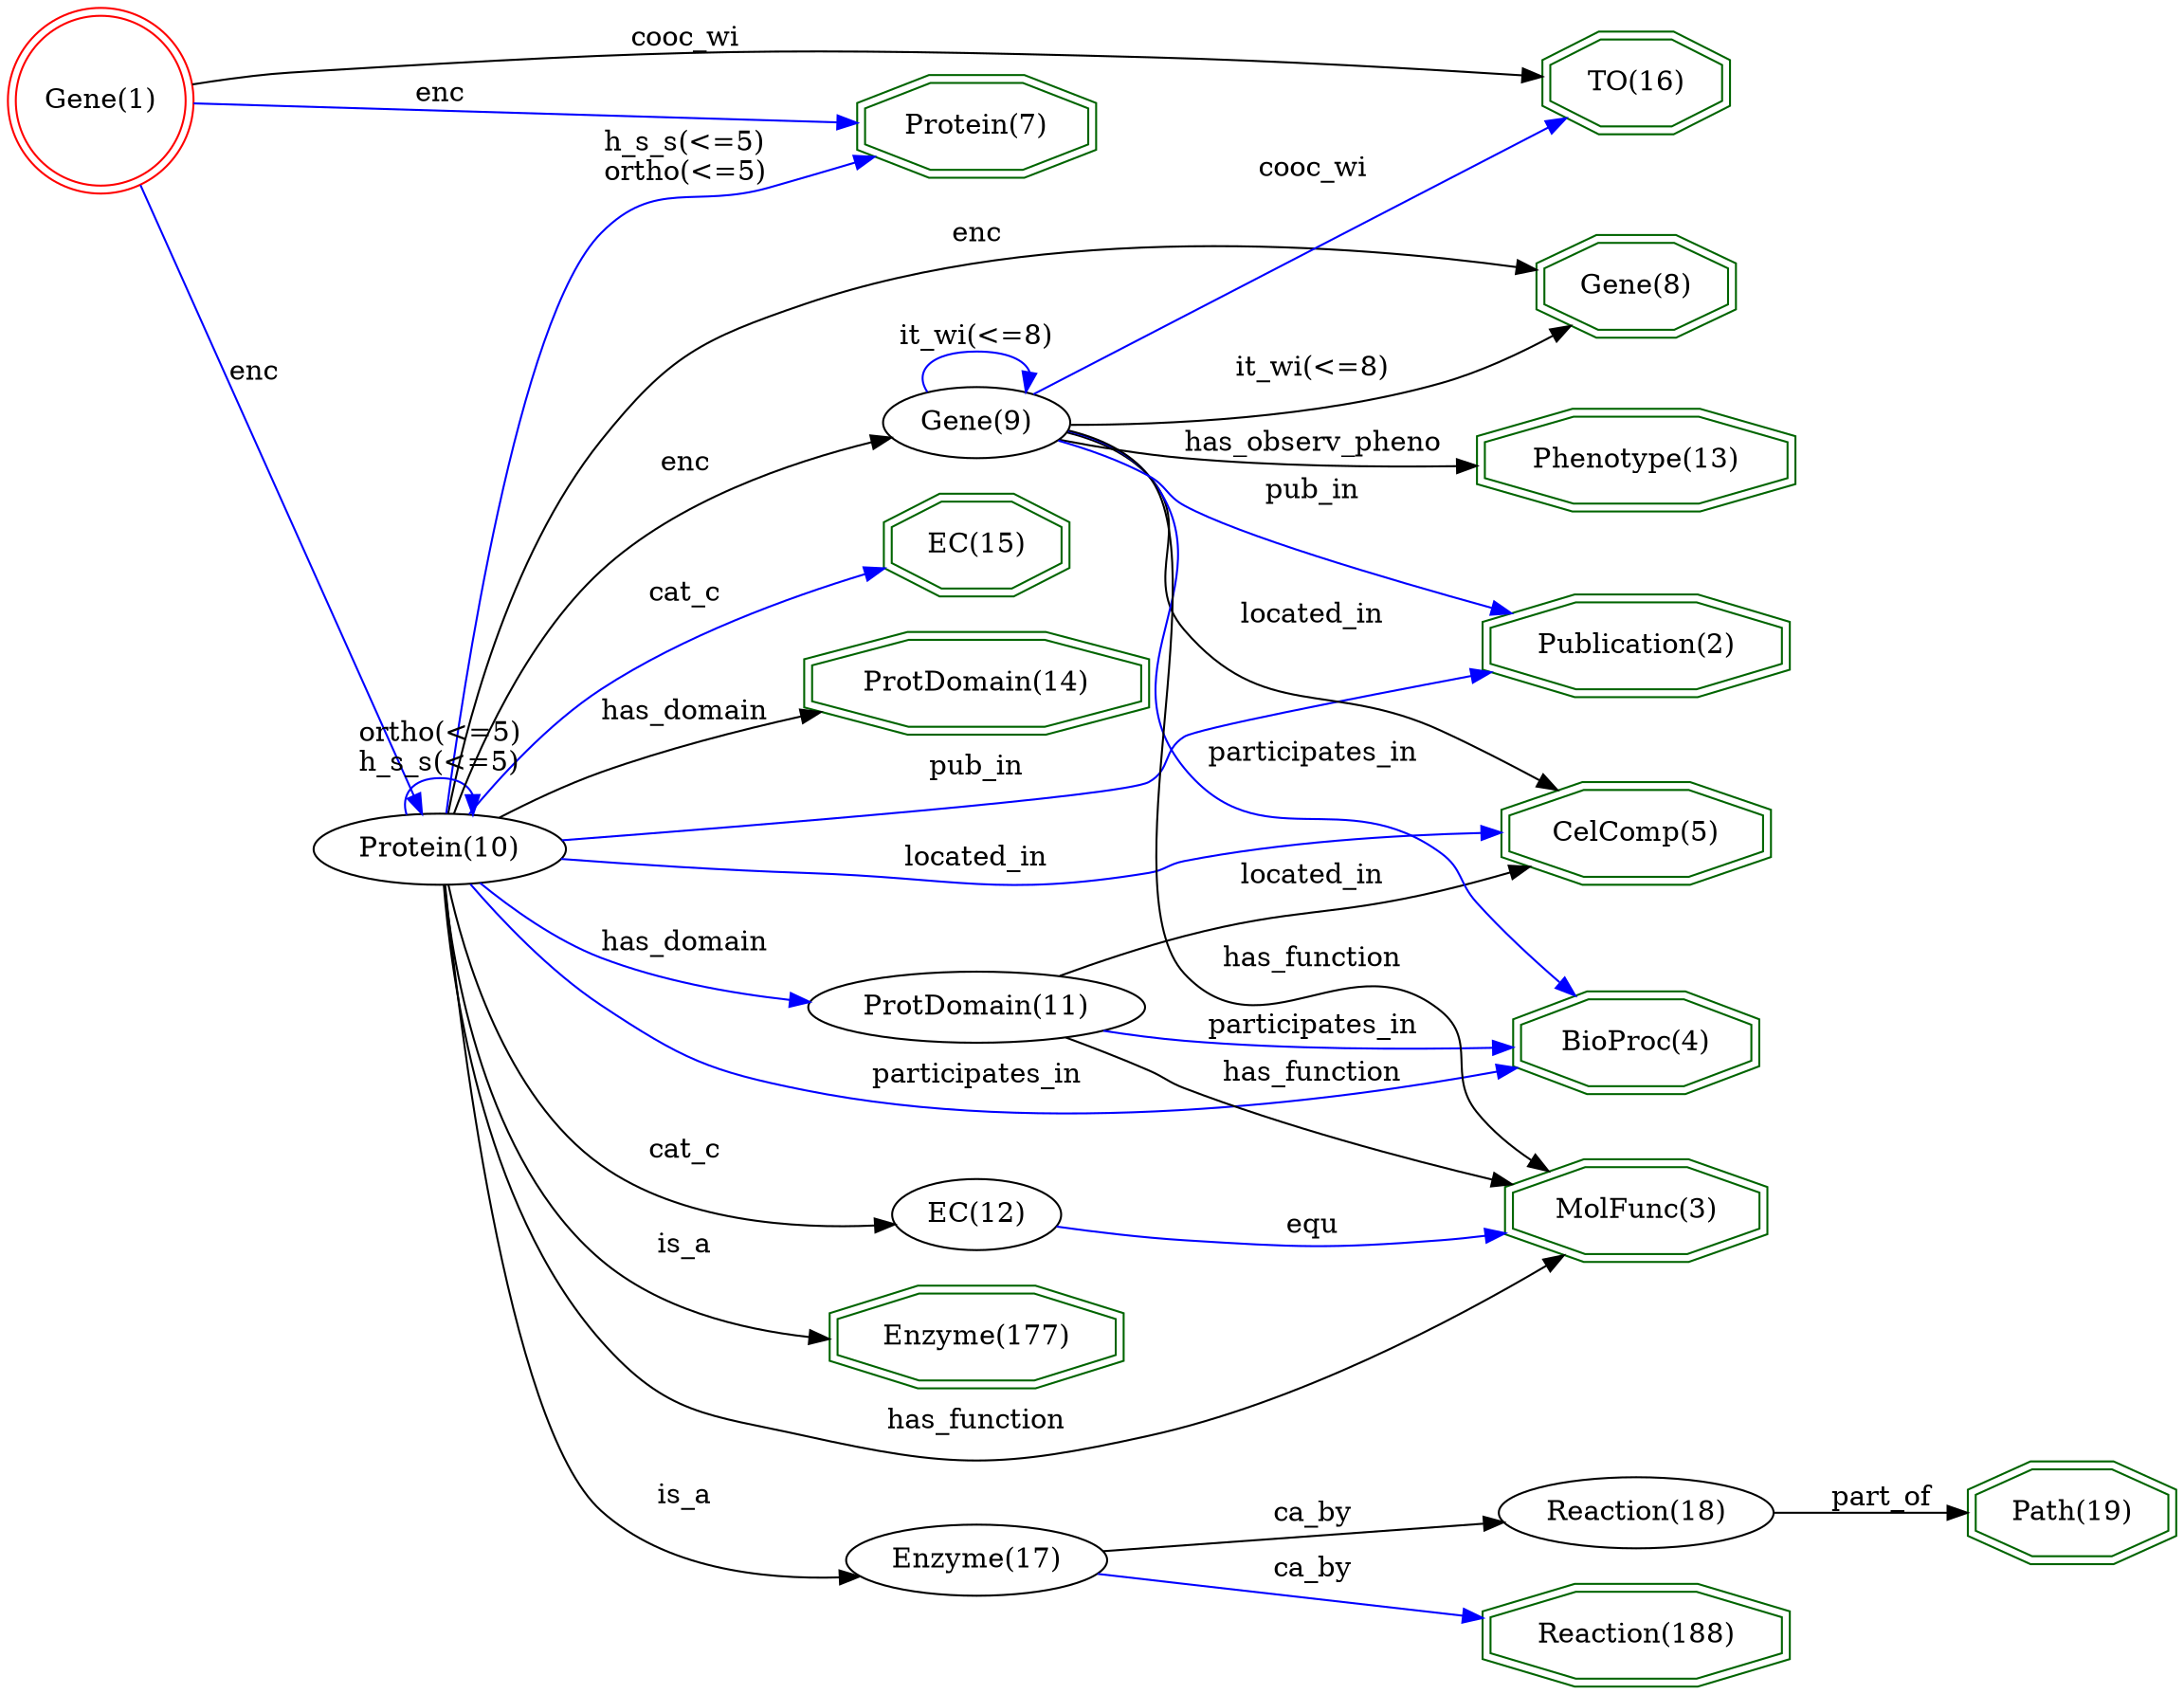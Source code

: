 digraph {
	graph [_draw_="c 9 -#fffffe00 C 7 -#ffffff P 4 0 0 0 805.08 956.4 805.08 956.4 0 ",
		bb="0,0,956.4,805.08",
		rankdir=LR,
		xdotversion=1.7
	];
	node [label="\N"];
	"EC(15)"	[_draw_="c 7 -#006400 p 8 462.92 538.54 462.92 553.46 439.94 564 407.44 564 384.46 553.46 384.46 538.54 407.44 528 439.94 528 c 7 -#006400 \
p 8 466.93 535.98 466.93 556.02 440.82 568 406.56 568 380.45 556.02 380.45 535.98 406.56 524 440.82 524 ",
		_ldraw_="F 14 11 -Times-Roman c 7 -#000000 T 423.69 541.8 0 41.21 6 -EC(15) ",
		color=darkgreen,
		height=0.61111,
		pos="423.69,546",
		shape=doubleoctagon,
		width=1.1977];
	"TO(16)"	[_draw_="c 7 -#006400 p 8 752.33 759.54 752.33 774.46 729.21 785 696.53 785 673.41 774.46 673.41 759.54 696.53 749 729.21 749 c 7 -#006400 \
p 8 756.33 756.97 756.33 777.03 730.08 789 695.66 789 669.41 777.03 669.41 756.97 695.66 745 730.08 745 ",
		_ldraw_="F 14 11 -Times-Roman c 7 -#000000 T 712.87 762.8 0 41.74 6 -TO(16) ",
		color=darkgreen,
		height=0.61111,
		pos="712.87,767",
		shape=doubleoctagon,
		width=1.2077];
	"ProtDomain(14)"	[_draw_="c 7 -#006400 p 8 497.55 476.54 497.55 491.46 454.28 502 393.1 502 349.84 491.46 349.84 476.54 393.1 466 454.28 466 c 7 -#006400 \
p 8 501.55 473.4 501.55 494.6 454.76 506 392.62 506 345.83 494.6 345.83 473.4 392.62 462 454.76 462 ",
		_ldraw_="F 14 11 -Times-Roman c 7 -#000000 T 423.69 479.8 0 91.77 14 -ProtDomain(14) ",
		color=darkgreen,
		height=0.61111,
		pos="423.69,484",
		shape=doubleoctagon,
		width=2.1578];
	"CelComp(5)"	[_draw_="c 7 -#006400 p 8 771.47 404.54 771.47 419.46 737.14 430 688.59 430 654.27 419.46 654.27 404.54 688.59 394 737.14 394 c 7 -#006400 \
p 8 775.46 401.59 775.46 422.41 737.74 434 688 434 650.28 422.41 650.28 401.59 688 390 737.74 390 ",
		_ldraw_="F 14 11 -Times-Roman c 7 -#000000 T 712.87 407.8 0 69.99 10 -CelComp(5) ",
		color=darkgreen,
		height=0.61111,
		pos="712.87,412",
		shape=doubleoctagon,
		width=1.7443];
	"Path(19)"	[_draw_="c 7 -#006400 p 8 952.32 72.54 952.32 87.46 926.65 98 890.35 98 864.68 87.46 864.68 72.54 890.35 62 926.65 62 c 7 -#006400 p 8 956.31 \
69.86 956.31 90.14 927.44 102 889.56 102 860.69 90.14 860.69 69.86 889.56 58 927.44 58 ",
		_ldraw_="F 14 11 -Times-Roman c 7 -#000000 T 908.5 75.8 0 48.21 8 -Path(19) ",
		color=darkgreen,
		height=0.61111,
		pos="908.5,80",
		shape=doubleoctagon,
		width=1.3307];
	"Reaction(188)"	[_draw_="c 7 -#006400 p 8 778.75 14.54 778.75 29.46 740.16 40 685.58 40 646.99 29.46 646.99 14.54 685.58 4 740.16 4 c 7 -#006400 p 8 782.76 \
11.49 782.76 32.51 740.7 44 685.04 44 642.98 32.51 642.98 11.49 685.04 0 740.7 0 ",
		_ldraw_="F 14 11 -Times-Roman c 7 -#000000 T 712.87 17.8 0 80.08 13 -Reaction(188) ",
		color=darkgreen,
		height=0.61111,
		pos="712.87,22",
		shape=doubleoctagon,
		width=1.9359];
	"BioProc(4)"	[_draw_="c 7 -#006400 p 8 766.32 301.54 766.32 316.46 735.01 327 690.73 327 659.42 316.46 659.42 301.54 690.73 291 735.01 291 c 7 -#006400 \
p 8 770.32 298.67 770.32 319.33 735.67 331 690.07 331 655.42 319.33 655.42 298.67 690.07 287 735.67 287 ",
		_ldraw_="F 14 11 -Times-Roman c 7 -#000000 T 712.87 304.8 0 62.21 10 -BioProc(4) ",
		color=darkgreen,
		height=0.61111,
		pos="712.87,309",
		shape=doubleoctagon,
		width=1.5966];
	"MolFunc(3)"	[_draw_="c 7 -#006400 p 8 770.26 221.54 770.26 236.46 736.64 247 689.1 247 655.48 236.46 655.48 221.54 689.1 211 736.64 211 c 7 -#006400 \
p 8 774.27 218.61 774.27 239.39 737.26 251 688.48 251 651.47 239.39 651.47 218.61 688.48 207 737.26 207 ",
		_ldraw_="F 14 11 -Times-Roman c 7 -#000000 T 712.87 224.8 0 67.66 10 -MolFunc(3) ",
		color=darkgreen,
		height=0.61111,
		pos="712.87,229",
		shape=doubleoctagon,
		width=1.7];
	"Phenotype(13)"	[_draw_="c 7 -#006400 p 8 779.98 579.54 779.98 594.46 740.67 605 685.07 605 645.76 594.46 645.76 579.54 685.07 569 740.67 569 c 7 -#006400 \
p 8 783.96 576.47 783.96 597.53 741.19 609 684.55 609 641.77 597.53 641.77 576.47 684.55 565 741.19 565 ",
		_ldraw_="F 14 11 -Times-Roman c 7 -#000000 T 712.87 582.8 0 82.43 13 -Phenotype(13) ",
		color=darkgreen,
		height=0.61111,
		pos="712.87,587",
		shape=doubleoctagon,
		width=1.9805];
	"Gene(8)"	[_draw_="c 7 -#006400 p 8 754.98 661.54 754.98 676.46 730.31 687 695.43 687 670.76 676.46 670.76 661.54 695.43 651 730.31 651 c 7 -#006400 \
p 8 758.96 658.9 758.96 679.1 731.12 691 694.61 691 666.78 679.1 666.78 658.9 694.61 647 731.12 647 ",
		_ldraw_="F 14 11 -Times-Roman c 7 -#000000 T 712.87 664.8 0 45.86 7 -Gene(8) ",
		color=darkgreen,
		height=0.61111,
		pos="712.87,669",
		shape=doubleoctagon,
		width=1.286];
	"Publication(2)"	[_draw_="c 7 -#006400 p 8 778.77 492.54 778.77 507.46 740.16 518 685.57 518 646.97 507.46 646.97 492.54 685.57 482 740.16 482 c 7 -#006400 \
p 8 782.78 489.49 782.78 510.51 740.7 522 685.04 522 642.96 510.51 642.96 489.49 685.04 478 740.7 478 ",
		_ldraw_="F 14 11 -Times-Roman c 7 -#000000 T 712.87 495.8 0 80.1 14 -Publication(2) ",
		color=darkgreen,
		height=0.61111,
		pos="712.87,500",
		shape=doubleoctagon,
		width=1.9362];
	"Protein(7)"	[_draw_="c 7 -#006400 p 8 473.21 743.54 473.21 758.46 444.2 769 403.18 769 374.17 758.46 374.17 743.54 403.18 733 444.2 733 c 7 -#006400 \
p 8 477.19 740.74 477.19 761.26 444.9 773 402.48 773 370.19 761.26 370.19 740.74 402.48 729 444.9 729 ",
		_ldraw_="F 14 11 -Times-Roman c 7 -#000000 T 423.69 746.8 0 56.77 10 -Protein(7) ",
		color=darkgreen,
		height=0.61111,
		pos="423.69,751",
		shape=doubleoctagon,
		width=1.4931];
	"Enzyme(177)"	[_draw_="c 7 -#006400 p 8 486.76 156.54 486.76 171.46 449.81 182 397.57 182 360.62 171.46 360.62 156.54 397.57 146 449.81 146 c 7 -#006400 \
p 8 490.76 153.53 490.76 174.47 450.37 186 397.01 186 356.62 174.47 356.62 153.53 397.01 142 450.37 142 ",
		_ldraw_="F 14 11 -Times-Roman c 7 -#000000 T 423.69 159.8 0 76.19 11 -Enzyme(177) ",
		color=darkgreen,
		height=0.61111,
		pos="423.69,164",
		shape=doubleoctagon,
		width=1.8621];
	"Gene(1)"	[_draw_="c 7 -#ff0000 e 43.08 762 39.15 39.15 c 7 -#ff0000 e 43.08 762 43.15 43.15 ",
		_ldraw_="F 14 11 -Times-Roman c 7 -#000000 T 43.08 757.8 0 45.86 7 -Gene(1) ",
		color=red,
		height=1.1966,
		pos="43.077,762",
		shape=doublecircle,
		width=1.1966];
	"Gene(1)" -> "TO(16)"	[_draw_="c 7 -#000000 B 13 85.7 770.04 91.88 771.11 98.17 772.13 104.15 773 120.71 775.4 124.89 775.91 141.58 777 301.16 787.46 341.55 787.69 \
501.37 782 555.15 780.09 616.52 775.43 659.06 771.81 ",
		_hdraw_="S 5 -solid c 7 -#000000 C 7 -#000000 P 3 659.52 775.28 669.18 770.94 658.92 768.31 ",
		_ldraw_="F 14 11 -Times-Roman c 7 -#000000 T 294.18 787.8 0 47.43 7 -cooc_wi ",
		color=black,
		label=cooc_wi,
		lp="294.18,792",
		pos="e,669.18,770.94 85.702,770.04 91.876,771.11 98.172,772.13 104.15,773 120.71,775.4 124.89,775.91 141.58,777 301.16,787.46 341.55,\
787.69 501.37,782 555.15,780.09 616.52,775.43 659.06,771.81"];
	"Gene(1)" -> "Protein(7)"	[_draw_="c 7 -#0000ff B 4 86.41 760.77 152.98 758.84 282.53 755.07 359.95 752.82 ",
		_hdraw_="S 5 -solid c 7 -#0000ff C 7 -#0000ff P 3 360.16 756.32 370.06 752.53 359.96 749.32 ",
		_ldraw_="F 14 11 -Times-Roman c 7 -#000000 T 191.97 761.8 0 19.43 3 -enc ",
		color=blue,
		label=enc,
		lp="191.97,766",
		pos="e,370.06,752.53 86.407,760.77 152.98,758.84 282.53,755.07 359.95,752.82"];
	"Protein(10)"	[_draw_="c 7 -#000000 e 191.97 405 50.27 18 ",
		_ldraw_="F 14 11 -Times-Roman c 7 -#000000 T 191.97 400.8 0 63.77 11 -Protein(10) ",
		height=0.5,
		pos="191.97,405",
		width=1.3996];
	"Gene(1)" -> "Protein(10)"	[_draw_="c 7 -#0000ff B 4 60.36 722.43 90.42 649.37 153.93 495.03 179.72 432.33 ",
		_hdraw_="S 5 -solid c 7 -#0000ff C 7 -#0000ff P 3 182.96 433.67 183.53 423.09 176.48 431 ",
		_ldraw_="F 14 11 -Times-Roman c 7 -#000000 T 113.87 617.8 0 19.43 3 -enc ",
		color=blue,
		label=enc,
		lp="113.87,622",
		pos="e,183.53,423.09 60.358,722.43 90.421,649.37 153.93,495.03 179.72,432.33"];
	"Protein(10)" -> "EC(15)"	[_draw_="c 7 -#0000ff B 7 204.49 422.46 216.6 439.65 237.12 465.63 260.35 482 294.05 505.74 337.79 522.32 371.38 532.65 ",
		_hdraw_="S 5 -solid c 7 -#0000ff C 7 -#0000ff P 3 370.42 536.02 381 535.53 372.42 529.31 ",
		_ldraw_="F 14 11 -Times-Roman c 7 -#000000 T 294.18 519.8 0 29.53 5 -cat_c ",
		color=blue,
		label=cat_c,
		lp="294.18,524",
		pos="e,381,535.53 204.49,422.46 216.6,439.65 237.12,465.63 260.35,482 294.05,505.74 337.79,522.32 371.38,532.65"];
	"Protein(10)" -> "ProtDomain(14)"	[_draw_="c 7 -#000000 B 7 216.46 420.8 229.04 428.69 245.06 437.84 260.35 444 286.73 454.63 316.69 462.98 343.63 469.24 ",
		_hdraw_="S 5 -solid c 7 -#000000 C 7 -#000000 P 3 342.88 472.66 353.41 471.46 344.43 465.83 ",
		_ldraw_="F 14 11 -Times-Roman c 7 -#000000 T 294.18 466.8 0 67.66 10 -has_domain ",
		color=black,
		label=has_domain,
		lp="294.18,471",
		pos="e,353.41,471.46 216.46,420.8 229.04,428.69 245.06,437.84 260.35,444 286.73,454.63 316.69,462.98 343.63,469.24"];
	"Protein(10)" -> "CelComp(5)"	[_draw_="c 7 -#0000ff B 13 241.17 400.65 271.28 398.15 310.87 395.26 346.01 394 415.01 391.52 432.73 386.47 501.37 394 509.52 394.89 511.26 \
396.81 519.37 398 559.07 403.82 603.75 407.26 640.06 409.27 ",
		_hdraw_="S 5 -solid c 7 -#0000ff C 7 -#0000ff P 3 639.9 412.77 650.07 409.8 640.27 405.78 ",
		_ldraw_="F 14 11 -Times-Roman c 7 -#000000 T 423.69 396.8 0 58.31 10 -located_in ",
		color=blue,
		label=located_in,
		lp="423.69,401",
		pos="e,650.07,409.8 241.17,400.65 271.28,398.15 310.87,395.26 346.01,394 415.01,391.52 432.73,386.47 501.37,394 509.52,394.89 511.26,\
396.81 519.37,398 559.07,403.82 603.75,407.26 640.06,409.27"];
	"Protein(10)" -> "BioProc(4)"	[_draw_="c 7 -#0000ff B 10 205.36 387.62 217.83 371.03 238.34 346.08 260.35 329 294.16 302.76 304.41 295.06 346.01 285 451.49 259.49 578.73 \
278.6 651.98 294.22 ",
		_hdraw_="S 5 -solid c 7 -#0000ff C 7 -#0000ff P 3 651.43 297.68 661.94 296.39 652.92 290.84 ",
		_ldraw_="F 14 11 -Times-Roman c 7 -#000000 T 423.69 287.8 0 82.41 15 -participates_in ",
		color=blue,
		label=participates_in,
		lp="423.69,292",
		pos="e,661.94,296.39 205.36,387.62 217.83,371.03 238.34,346.08 260.35,329 294.16,302.76 304.41,295.06 346.01,285 451.49,259.49 578.73,\
278.6 651.98,294.22"];
	"Protein(10)" -> "MolFunc(3)"	[_draw_="c 7 -#000000 B 13 193.53 386.79 195.73 343.91 206.62 235.1 260.35 167 287.38 132.74 303.79 130.02 346.01 119 412.82 101.56 434.31 \
102.53 501.37 119 566.85 135.08 634.55 175.49 674.93 202.59 ",
		_hdraw_="S 5 -solid c 7 -#000000 C 7 -#000000 P 3 673.13 205.6 683.36 208.33 677.06 199.81 ",
		_ldraw_="F 14 11 -Times-Roman c 7 -#000000 T 423.69 121.8 0 72.32 12 -has_function ",
		color=black,
		label=has_function,
		lp="423.69,126",
		pos="e,683.36,208.33 193.53,386.79 195.73,343.91 206.62,235.1 260.35,167 287.38,132.74 303.79,130.02 346.01,119 412.82,101.56 434.31,\
102.53 501.37,119 566.85,135.08 634.55,175.49 674.93,202.59"];
	"Protein(10)" -> "Gene(8)"	[_draw_="c 7 -#000000 B 10 196.02 423.19 202.7 458.77 221.22 538.9 260.35 594 288.66 633.85 300.55 645.03 346.01 663 449.55 703.93 582.79 \
691.63 656.54 679.8 ",
		_hdraw_="S 5 -solid c 7 -#000000 C 7 -#000000 P 3 657.25 683.23 666.54 678.14 656.11 676.33 ",
		_ldraw_="F 14 11 -Times-Roman c 7 -#000000 T 423.69 692.8 0 19.43 3 -enc ",
		color=black,
		label=enc,
		lp="423.69,697",
		pos="e,666.54,678.14 196.02,423.19 202.7,458.77 221.22,538.9 260.35,594 288.66,633.85 300.55,645.03 346.01,663 449.55,703.93 582.79,691.63 \
656.54,679.8"];
	"Protein(10)" -> "Publication(2)"	[_draw_="c 7 -#0000ff B 10 240.98 409.36 324.79 417.11 490.03 433.01 501.37 439 512.24 444.74 508.79 453.75 519.37 460 538.64 471.38 588.64 \
481.59 632.86 488.85 ",
		_hdraw_="S 5 -solid c 7 -#0000ff C 7 -#0000ff P 3 632.35 492.31 642.78 490.45 633.46 485.4 ",
		_ldraw_="F 14 11 -Times-Roman c 7 -#000000 T 423.69 441.8 0 38.89 6 -pub_in ",
		color=blue,
		label=pub_in,
		lp="423.69,446",
		pos="e,642.78,490.45 240.98,409.36 324.79,417.11 490.03,433.01 501.37,439 512.24,444.74 508.79,453.75 519.37,460 538.64,471.38 588.64,\
481.59 632.86,488.85"];
	"Protein(10)" -> "Protein(7)"	[_draw_="c 7 -#0000ff B 7 194.83 423.07 201.07 480.27 222.98 655.92 260.35 697 260.85 697.55 323.39 718.26 370.68 733.86 ",
		_hdraw_="S 5 -solid c 7 -#0000ff C 7 -#0000ff P 3 369.63 737.2 380.22 737.01 371.82 730.55 ",
		_ldraw_="F 14 11 -Times-Roman c 7 -#000000 T 294.18 735.8 0 64.01 10 -h_s_s(<=5) F 14 11 -Times-Roman c 7 -#000000 T 294.18 721.8 0 61.67 \
10 -ortho(<=5) ",
		color=blue,
		label="h_s_s(<=5)\northo(<=5)",
		lp="294.18,733",
		pos="e,380.22,737.01 194.83,423.07 201.07,480.27 222.98,655.92 260.35,697 260.85,697.55 323.39,718.26 370.68,733.86"];
	"Protein(10)" -> "Enzyme(177)"	[_draw_="c 7 -#000000 B 7 193.44 386.81 195.49 347.21 206.14 252.73 260.35 203 283.57 181.7 316.35 171.46 346.37 166.72 ",
		_hdraw_="S 5 -solid c 7 -#000000 C 7 -#000000 P 3 347.01 170.17 356.43 165.32 346.05 163.23 ",
		_ldraw_="F 14 11 -Times-Roman c 7 -#000000 T 294.18 205.8 0 22.55 4 -is_a ",
		color=black,
		label=is_a,
		lp="294.18,210",
		pos="e,356.43,165.32 193.44,386.81 195.49,347.21 206.14,252.73 260.35,203 283.57,181.7 316.35,171.46 346.37,166.72"];
	"Protein(10)" -> "Protein(10)"	[_draw_="c 7 -#0000ff B 7 178.04 422.41 175.44 432.09 180.08 441 191.97 441 199.39 441 203.99 437.52 205.76 432.54 ",
		_hdraw_="S 5 -solid c 7 -#0000ff C 7 -#0000ff P 3 209.26 432.45 205.89 422.41 202.26 432.36 ",
		_ldraw_="F 14 11 -Times-Roman c 7 -#000000 T 191.97 457.8 0 61.67 10 -ortho(<=5) F 14 11 -Times-Roman c 7 -#000000 T 191.97 443.8 0 64.01 \
10 -h_s_s(<=5) ",
		color=blue,
		label="ortho(<=5)\nh_s_s(<=5)",
		lp="191.97,455",
		pos="e,205.89,422.41 178.04,422.41 175.44,432.09 180.08,441 191.97,441 199.39,441 203.99,437.52 205.76,432.54"];
	"Enzyme(17)"	[_draw_="c 7 -#000000 e 423.69 56 53.63 18 ",
		_ldraw_="F 14 11 -Times-Roman c 7 -#000000 T 423.69 51.8 0 69.19 10 -Enzyme(17) ",
		height=0.5,
		pos="423.69,56",
		width=1.4949];
	"Protein(10)" -> "Enzyme(17)"	[_draw_="c 7 -#000000 B 7 194.11 386.94 198.39 325.29 215.59 124.71 260.35 82 287.02 56.55 328.09 50.16 362.25 50.08 ",
		_hdraw_="S 5 -solid c 7 -#000000 C 7 -#000000 P 3 362.55 53.59 372.61 50.24 362.66 46.59 ",
		_ldraw_="F 14 11 -Times-Roman c 7 -#000000 T 294.18 84.8 0 22.55 4 -is_a ",
		color=black,
		label=is_a,
		lp="294.18,89",
		pos="e,372.61,50.242 194.11,386.94 198.39,325.29 215.59,124.71 260.35,82 287.02,56.554 328.09,50.164 362.25,50.08"];
	"ProtDomain(11)"	[_draw_="c 7 -#000000 e 423.69 326 68 18 ",
		_ldraw_="F 14 11 -Times-Roman c 7 -#000000 T 423.69 321.8 0 91.25 14 -ProtDomain(11) ",
		height=0.5,
		pos="423.69,326",
		width=1.8819];
	"Protein(10)" -> "ProtDomain(11)"	[_draw_="c 7 -#0000ff B 7 209.64 387.87 222.38 375.86 240.99 360.48 260.35 352 287.13 340.28 318.47 333.77 346.43 330.19 ",
		_hdraw_="S 5 -solid c 7 -#0000ff C 7 -#0000ff P 3 347.04 333.64 356.56 328.99 346.22 326.69 ",
		_ldraw_="F 14 11 -Times-Roman c 7 -#000000 T 294.18 354.8 0 67.66 10 -has_domain ",
		color=blue,
		label=has_domain,
		lp="294.18,359",
		pos="e,356.56,328.99 209.64,387.87 222.38,375.86 240.99,360.48 260.35,352 287.13,340.28 318.47,333.77 346.43,330.19"];
	"Gene(9)"	[_draw_="c 7 -#000000 e 423.69 604 39.15 18 ",
		_ldraw_="F 14 11 -Times-Roman c 7 -#000000 T 423.69 599.8 0 45.86 7 -Gene(9) ",
		height=0.5,
		pos="423.69,604",
		width=1.0855];
	"Protein(10)" -> "Gene(9)"	[_draw_="c 7 -#000000 B 7 198.31 423.2 207.17 450.59 227.27 502.65 260.35 535 292.77 566.71 342 584.82 377.75 594.45 ",
		_hdraw_="S 5 -solid c 7 -#000000 C 7 -#000000 P 3 376.89 597.85 387.45 596.95 378.64 591.07 ",
		_ldraw_="F 14 11 -Times-Roman c 7 -#000000 T 294.18 578.8 0 19.43 3 -enc ",
		color=black,
		label=enc,
		lp="294.18,583",
		pos="e,387.45,596.95 198.31,423.2 207.17,450.59 227.27,502.65 260.35,535 292.77,566.71 342,584.82 377.75,594.45"];
	"EC(12)"	[_draw_="c 7 -#000000 e 423.69 222 36.28 18 ",
		_ldraw_="F 14 11 -Times-Roman c 7 -#000000 T 423.69 217.8 0 41.21 6 -EC(12) ",
		height=0.5,
		pos="423.69,222",
		width=1.0039];
	"Protein(10)" -> "EC(12)"	[_draw_="c 7 -#000000 B 7 195.07 387.03 199.99 353.82 215.44 283.01 260.35 248 293.65 222.05 342.66 217.4 378.11 218.11 ",
		_hdraw_="S 5 -solid c 7 -#000000 C 7 -#000000 P 3 378.07 221.61 388.18 218.46 378.31 214.62 ",
		_ldraw_="F 14 11 -Times-Roman c 7 -#000000 T 294.18 250.8 0 29.53 5 -cat_c ",
		color=black,
		label=cat_c,
		lp="294.18,255",
		pos="e,388.18,218.46 195.07,387.03 199.99,353.82 215.44,283.01 260.35,248 293.65,222.05 342.66,217.4 378.11,218.11"];
	"Enzyme(17)" -> "Reaction(188)"	[_draw_="c 7 -#0000ff B 4 474.71 50.08 518.31 44.92 582.3 37.34 632.82 31.36 ",
		_hdraw_="S 5 -solid c 7 -#0000ff C 7 -#0000ff P 3 633.54 34.8 643.06 30.15 632.72 27.85 ",
		_ldraw_="F 14 11 -Times-Roman c 7 -#000000 T 571.47 46.8 0 33.43 5 -ca_by ",
		color=blue,
		label=ca_by,
		lp="571.47,51",
		pos="e,643.06,30.147 474.71,50.078 518.31,44.916 582.3,37.34 632.82,31.359"];
	"Reaction(18)"	[_draw_="c 7 -#000000 e 712.87 80 56.04 18 ",
		_ldraw_="F 14 11 -Times-Roman c 7 -#000000 T 712.87 75.8 0 73.08 12 -Reaction(18) ",
		height=0.5,
		pos="712.87,80",
		width=1.5631];
	"Enzyme(17)" -> "Reaction(18)"	[_draw_="c 7 -#000000 B 4 476.03 60.29 524.13 64.31 596.17 70.33 647.97 74.66 ",
		_hdraw_="S 5 -solid c 7 -#000000 C 7 -#000000 P 3 647.79 78.16 658.05 75.5 648.37 71.18 ",
		_ldraw_="F 14 11 -Times-Roman c 7 -#000000 T 571.47 74.8 0 33.43 5 -ca_by ",
		color=black,
		label=ca_by,
		lp="571.47,79",
		pos="e,658.05,75.502 476.03,60.291 524.13,64.31 596.17,70.331 647.97,74.66"];
	"ProtDomain(11)" -> "CelComp(5)"	[_draw_="c 7 -#000000 B 10 461.62 340.99 478.96 347.68 500.04 355.32 519.37 361 564.88 374.36 577.77 371.71 623.57 384 634.16 386.84 645.36 \
390.15 656.11 393.48 ",
		_hdraw_="S 5 -solid c 7 -#000000 C 7 -#000000 P 3 655.23 396.88 665.82 396.54 657.33 390.2 ",
		_ldraw_="F 14 11 -Times-Roman c 7 -#000000 T 571.47 386.8 0 58.31 10 -located_in ",
		color=black,
		label=located_in,
		lp="571.47,391",
		pos="e,665.82,396.54 461.62,340.99 478.96,347.68 500.04,355.32 519.37,361 564.88,374.36 577.77,371.71 623.57,384 634.16,386.84 645.36,\
390.15 656.11,393.48"];
	"ProtDomain(11)" -> "BioProc(4)"	[_draw_="c 7 -#0000ff B 7 478.57 315.34 491.86 313.14 506.09 311.15 519.37 310 561.07 306.39 608.03 306.08 645.13 306.69 ",
		_hdraw_="S 5 -solid c 7 -#0000ff C 7 -#0000ff P 3 645.26 310.2 655.33 306.89 645.39 303.2 ",
		_ldraw_="F 14 11 -Times-Roman c 7 -#000000 T 571.47 312.8 0 82.41 15 -participates_in ",
		color=blue,
		label=participates_in,
		lp="571.47,317",
		pos="e,655.33,306.89 478.57,315.34 491.86,313.14 506.09,311.15 519.37,310 561.07,306.39 608.03,306.08 645.13,306.69"];
	"ProtDomain(11)" -> "MolFunc(3)"	[_draw_="c 7 -#000000 B 7 460.39 310.85 478.01 303.58 499.67 294.96 519.37 288 563.54 272.4 614.23 256.96 652.49 245.79 ",
		_hdraw_="S 5 -solid c 7 -#000000 C 7 -#000000 P 3 653.82 249.05 662.44 242.9 651.86 242.33 ",
		_ldraw_="F 14 11 -Times-Roman c 7 -#000000 T 571.47 290.8 0 72.32 12 -has_function ",
		color=black,
		label=has_function,
		lp="571.47,295",
		pos="e,662.44,242.9 460.39,310.85 478.01,303.58 499.67,294.96 519.37,288 563.54,272.4 614.23,256.96 652.49,245.79"];
	"Gene(9)" -> "TO(16)"	[_draw_="c 7 -#0000ff B 4 449.18 617.9 499.36 646.38 614.2 711.57 674.04 745.53 ",
		_hdraw_="S 5 -solid c 7 -#0000ff C 7 -#0000ff P 3 672.38 748.61 682.81 750.5 675.84 742.52 ",
		_ldraw_="F 14 11 -Times-Roman c 7 -#000000 T 571.47 716.8 0 47.43 7 -cooc_wi ",
		color=blue,
		label=cooc_wi,
		lp="571.47,721",
		pos="e,682.81,750.5 449.18,617.9 499.36,646.38 614.2,711.57 674.04,745.53"];
	"Gene(9)" -> "CelComp(5)"	[_draw_="c 7 -#000000 B 13 461.14 598.66 475.44 594.83 490.89 588.26 501.37 577 522.08 554.74 499.72 534.2 519.37 511 552.32 472.09 578.29 \
486.44 623.57 463 639.19 454.91 655.99 445.42 670.7 436.83 ",
		_hdraw_="S 5 -solid c 7 -#000000 C 7 -#000000 P 3 672.72 439.7 679.56 431.62 669.17 433.67 ",
		_ldraw_="F 14 11 -Times-Roman c 7 -#000000 T 571.47 513.8 0 58.31 10 -located_in ",
		color=black,
		label=located_in,
		lp="571.47,518",
		pos="e,679.56,431.62 461.14,598.66 475.44,594.83 490.89,588.26 501.37,577 522.08,554.74 499.72,534.2 519.37,511 552.32,472.09 578.29,\
486.44 623.57,463 639.19,454.91 655.99,445.42 670.7,436.83"];
	"Gene(9)" -> "BioProc(4)"	[_draw_="c 7 -#0000ff B 16 461.49 599.41 476.03 595.71 491.56 589.03 501.37 577 538.78 531.11 483.19 491.87 519.37 445 549.99 405.34 583 \
431.39 623.57 402 633.53 394.79 633.27 390.07 641.57 381 654.68 366.67 669.67 351.21 682.42 338.3 ",
		_hdraw_="S 5 -solid c 7 -#0000ff C 7 -#0000ff P 3 685.08 340.58 689.64 331.02 680.11 335.65 ",
		_ldraw_="F 14 11 -Times-Roman c 7 -#000000 T 571.47 447.8 0 82.41 15 -participates_in ",
		color=blue,
		label=participates_in,
		lp="571.47,452",
		pos="e,689.64,331.02 461.49,599.41 476.03,595.71 491.56,589.03 501.37,577 538.78,531.11 483.19,491.87 519.37,445 549.99,405.34 583,431.39 \
623.57,402 633.53,394.79 633.27,390.07 641.57,381 654.68,366.67 669.67,351.21 682.42,338.3"];
	"Gene(9)" -> "MolFunc(3)"	[_draw_="c 7 -#000000 B 16 461.84 599.69 476.43 596.03 491.92 589.32 501.37 577 533.12 535.62 484.45 381.74 519.37 343 550.89 308.03 587.24 \
353.93 623.57 324 640.52 310.04 627.98 295.24 641.57 278 649.06 268.51 658.87 260.1 668.78 253.06 ",
		_hdraw_="S 5 -solid c 7 -#000000 C 7 -#000000 P 3 670.75 255.95 677.08 247.46 666.83 250.15 ",
		_ldraw_="F 14 11 -Times-Roman c 7 -#000000 T 571.47 345.8 0 72.32 12 -has_function ",
		color=black,
		label=has_function,
		lp="571.47,350",
		pos="e,677.08,247.46 461.84,599.69 476.43,596.03 491.92,589.32 501.37,577 533.12,535.62 484.45,381.74 519.37,343 550.89,308.03 587.24,\
353.93 623.57,324 640.52,310.04 627.98,295.24 641.57,278 649.06,268.51 658.87,260.1 668.78,253.06"];
	"Gene(9)" -> "Phenotype(13)"	[_draw_="c 7 -#000000 B 7 459.59 596.71 477.39 593.35 499.44 589.72 519.37 588 556.04 584.83 596.78 584.2 631.31 584.51 ",
		_hdraw_="S 5 -solid c 7 -#000000 C 7 -#000000 P 3 631.3 588.01 641.34 584.63 631.39 581.01 ",
		_ldraw_="F 14 11 -Times-Roman c 7 -#000000 T 571.47 590.8 0 104.2 16 -has_observ_pheno ",
		color=black,
		label=has_observ_pheno,
		lp="571.47,595",
		pos="e,641.34,584.63 459.59,596.71 477.39,593.35 499.44,589.72 519.37,588 556.04,584.83 596.78,584.2 631.31,584.51"];
	"Gene(9)" -> "Gene(8)"	[_draw_="c 7 -#000000 B 7 462.85 604.03 503.47 604.97 569.24 609.16 623.57 625 641 630.08 659.14 638.5 674.4 646.62 ",
		_hdraw_="S 5 -solid c 7 -#000000 C 7 -#000000 P 3 673.05 649.87 683.51 651.6 676.42 643.73 ",
		_ldraw_="F 14 11 -Times-Roman c 7 -#000000 T 571.47 627.8 0 60.89 10 -it_wi(<=8) ",
		color=black,
		label="it_wi(<=8)",
		lp="571.47,632",
		pos="e,683.51,651.6 462.85,604.03 503.47,604.97 569.24,609.16 623.57,625 641,630.08 659.14,638.5 674.4,646.62"];
	"Gene(9)" -> "Publication(2)"	[_draw_="c 7 -#0000ff B 10 457.01 594.3 470.93 589.69 487.22 583.72 501.37 577 509.84 572.98 510.89 569.99 519.37 566 543.3 554.75 605.06 \
534.09 652.23 518.87 ",
		_hdraw_="S 5 -solid c 7 -#0000ff C 7 -#0000ff P 3 653.31 522.2 661.75 515.81 651.16 515.54 ",
		_ldraw_="F 14 11 -Times-Roman c 7 -#000000 T 571.47 568.8 0 38.89 6 -pub_in ",
		color=blue,
		label=pub_in,
		lp="571.47,573",
		pos="e,661.75,515.81 457.01,594.3 470.93,589.69 487.22,583.72 501.37,577 509.84,572.98 510.89,569.99 519.37,566 543.3,554.75 605.06,534.09 \
652.23,518.87"];
	"Gene(9)" -> "Gene(9)"	[_draw_="c 7 -#0000ff B 7 402.03 619.17 395.47 629.66 402.69 640 423.69 640 437.8 640 445.69 635.33 447.36 629.09 ",
		_hdraw_="S 5 -solid c 7 -#0000ff C 7 -#0000ff P 3 450.76 628.27 445.35 619.17 443.9 629.66 ",
		_ldraw_="F 14 11 -Times-Roman c 7 -#000000 T 423.69 642.8 0 60.89 10 -it_wi(<=8) ",
		color=blue,
		label="it_wi(<=8)",
		lp="423.69,647",
		pos="e,445.35,619.17 402.03,619.17 395.47,629.66 402.69,640 423.69,640 437.8,640 445.69,635.33 447.36,629.09"];
	"EC(12)" -> "MolFunc(3)"	[_draw_="c 7 -#0000ff B 7 458.55 216.93 498.18 211.73 565.77 205.17 623.57 211 631.65 211.82 640.08 213.04 648.39 214.47 ",
		_hdraw_="S 5 -solid c 7 -#0000ff C 7 -#0000ff P 3 647.97 217.95 658.44 216.31 649.23 211.07 ",
		_ldraw_="F 14 11 -Times-Roman c 7 -#000000 T 571.47 213.8 0 20.21 3 -equ ",
		color=blue,
		label=equ,
		lp="571.47,218",
		pos="e,658.44,216.31 458.55,216.93 498.18,211.73 565.77,205.17 623.57,211 631.65,211.82 640.08,213.04 648.39,214.47"];
	"Reaction(18)" -> "Path(19)"	[_draw_="c 7 -#000000 B 4 769.36 80 794.7 80 824.69 80 850.24 80 ",
		_hdraw_="S 5 -solid c 7 -#000000 C 7 -#000000 P 3 850.52 83.5 860.52 80 850.52 76.5 ",
		_ldraw_="F 14 11 -Times-Roman c 7 -#000000 T 822.38 82.8 0 40.43 7 -part_of ",
		color=black,
		label=part_of,
		lp="822.38,87",
		pos="e,860.52,80 769.36,80 794.7,80 824.69,80 850.24,80"];
}
